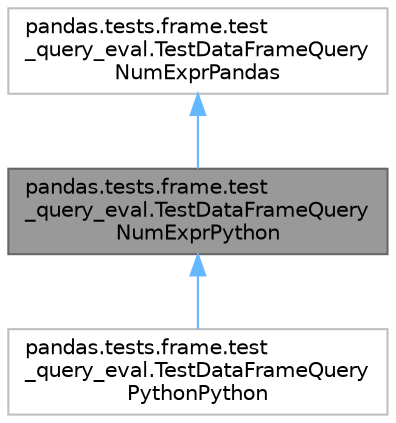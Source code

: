 digraph "pandas.tests.frame.test_query_eval.TestDataFrameQueryNumExprPython"
{
 // LATEX_PDF_SIZE
  bgcolor="transparent";
  edge [fontname=Helvetica,fontsize=10,labelfontname=Helvetica,labelfontsize=10];
  node [fontname=Helvetica,fontsize=10,shape=box,height=0.2,width=0.4];
  Node1 [id="Node000001",label="pandas.tests.frame.test\l_query_eval.TestDataFrameQuery\lNumExprPython",height=0.2,width=0.4,color="gray40", fillcolor="grey60", style="filled", fontcolor="black",tooltip=" "];
  Node2 -> Node1 [id="edge1_Node000001_Node000002",dir="back",color="steelblue1",style="solid",tooltip=" "];
  Node2 [id="Node000002",label="pandas.tests.frame.test\l_query_eval.TestDataFrameQuery\lNumExprPandas",height=0.2,width=0.4,color="grey75", fillcolor="white", style="filled",URL="$dd/dbc/classpandas_1_1tests_1_1frame_1_1test__query__eval_1_1TestDataFrameQueryNumExprPandas.html",tooltip=" "];
  Node1 -> Node3 [id="edge2_Node000001_Node000003",dir="back",color="steelblue1",style="solid",tooltip=" "];
  Node3 [id="Node000003",label="pandas.tests.frame.test\l_query_eval.TestDataFrameQuery\lPythonPython",height=0.2,width=0.4,color="grey75", fillcolor="white", style="filled",URL="$d1/d63/classpandas_1_1tests_1_1frame_1_1test__query__eval_1_1TestDataFrameQueryPythonPython.html",tooltip=" "];
}

